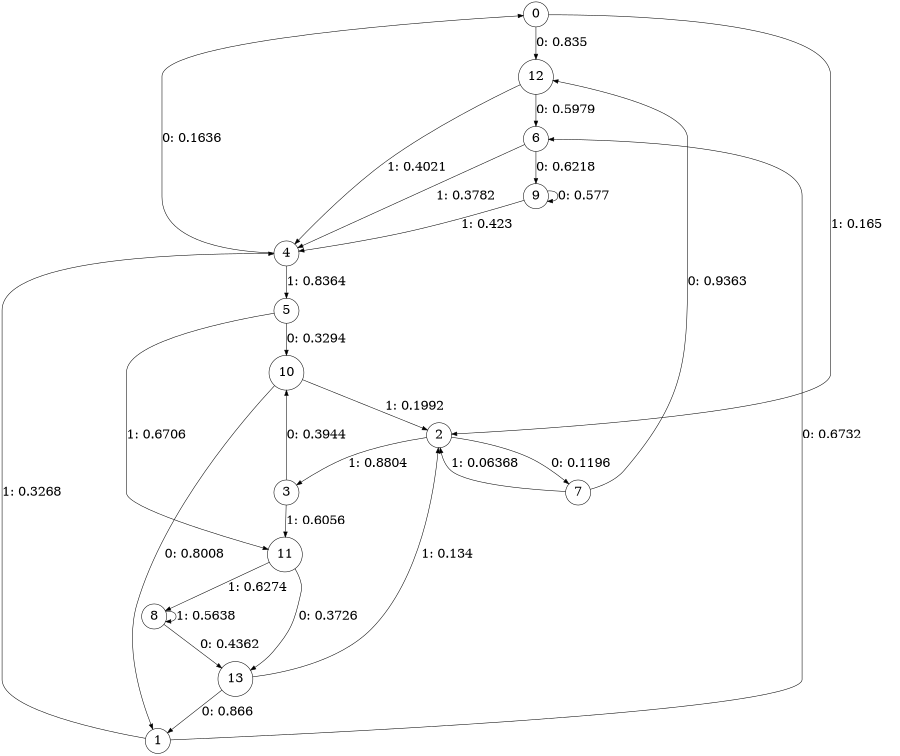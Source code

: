 digraph "ch35concat_phase3_L4" {
size = "6,8.5";
ratio = "fill";
node [shape = circle];
node [fontsize = 24];
edge [fontsize = 24];
0 -> 12 [label = "0: 0.835    "];
0 -> 2 [label = "1: 0.165    "];
1 -> 6 [label = "0: 0.6732   "];
1 -> 4 [label = "1: 0.3268   "];
2 -> 7 [label = "0: 0.1196   "];
2 -> 3 [label = "1: 0.8804   "];
3 -> 10 [label = "0: 0.3944   "];
3 -> 11 [label = "1: 0.6056   "];
4 -> 0 [label = "0: 0.1636   "];
4 -> 5 [label = "1: 0.8364   "];
5 -> 10 [label = "0: 0.3294   "];
5 -> 11 [label = "1: 0.6706   "];
6 -> 9 [label = "0: 0.6218   "];
6 -> 4 [label = "1: 0.3782   "];
7 -> 12 [label = "0: 0.9363   "];
7 -> 2 [label = "1: 0.06368  "];
8 -> 13 [label = "0: 0.4362   "];
8 -> 8 [label = "1: 0.5638   "];
9 -> 9 [label = "0: 0.577    "];
9 -> 4 [label = "1: 0.423    "];
10 -> 1 [label = "0: 0.8008   "];
10 -> 2 [label = "1: 0.1992   "];
11 -> 13 [label = "0: 0.3726   "];
11 -> 8 [label = "1: 0.6274   "];
12 -> 6 [label = "0: 0.5979   "];
12 -> 4 [label = "1: 0.4021   "];
13 -> 1 [label = "0: 0.866    "];
13 -> 2 [label = "1: 0.134    "];
}